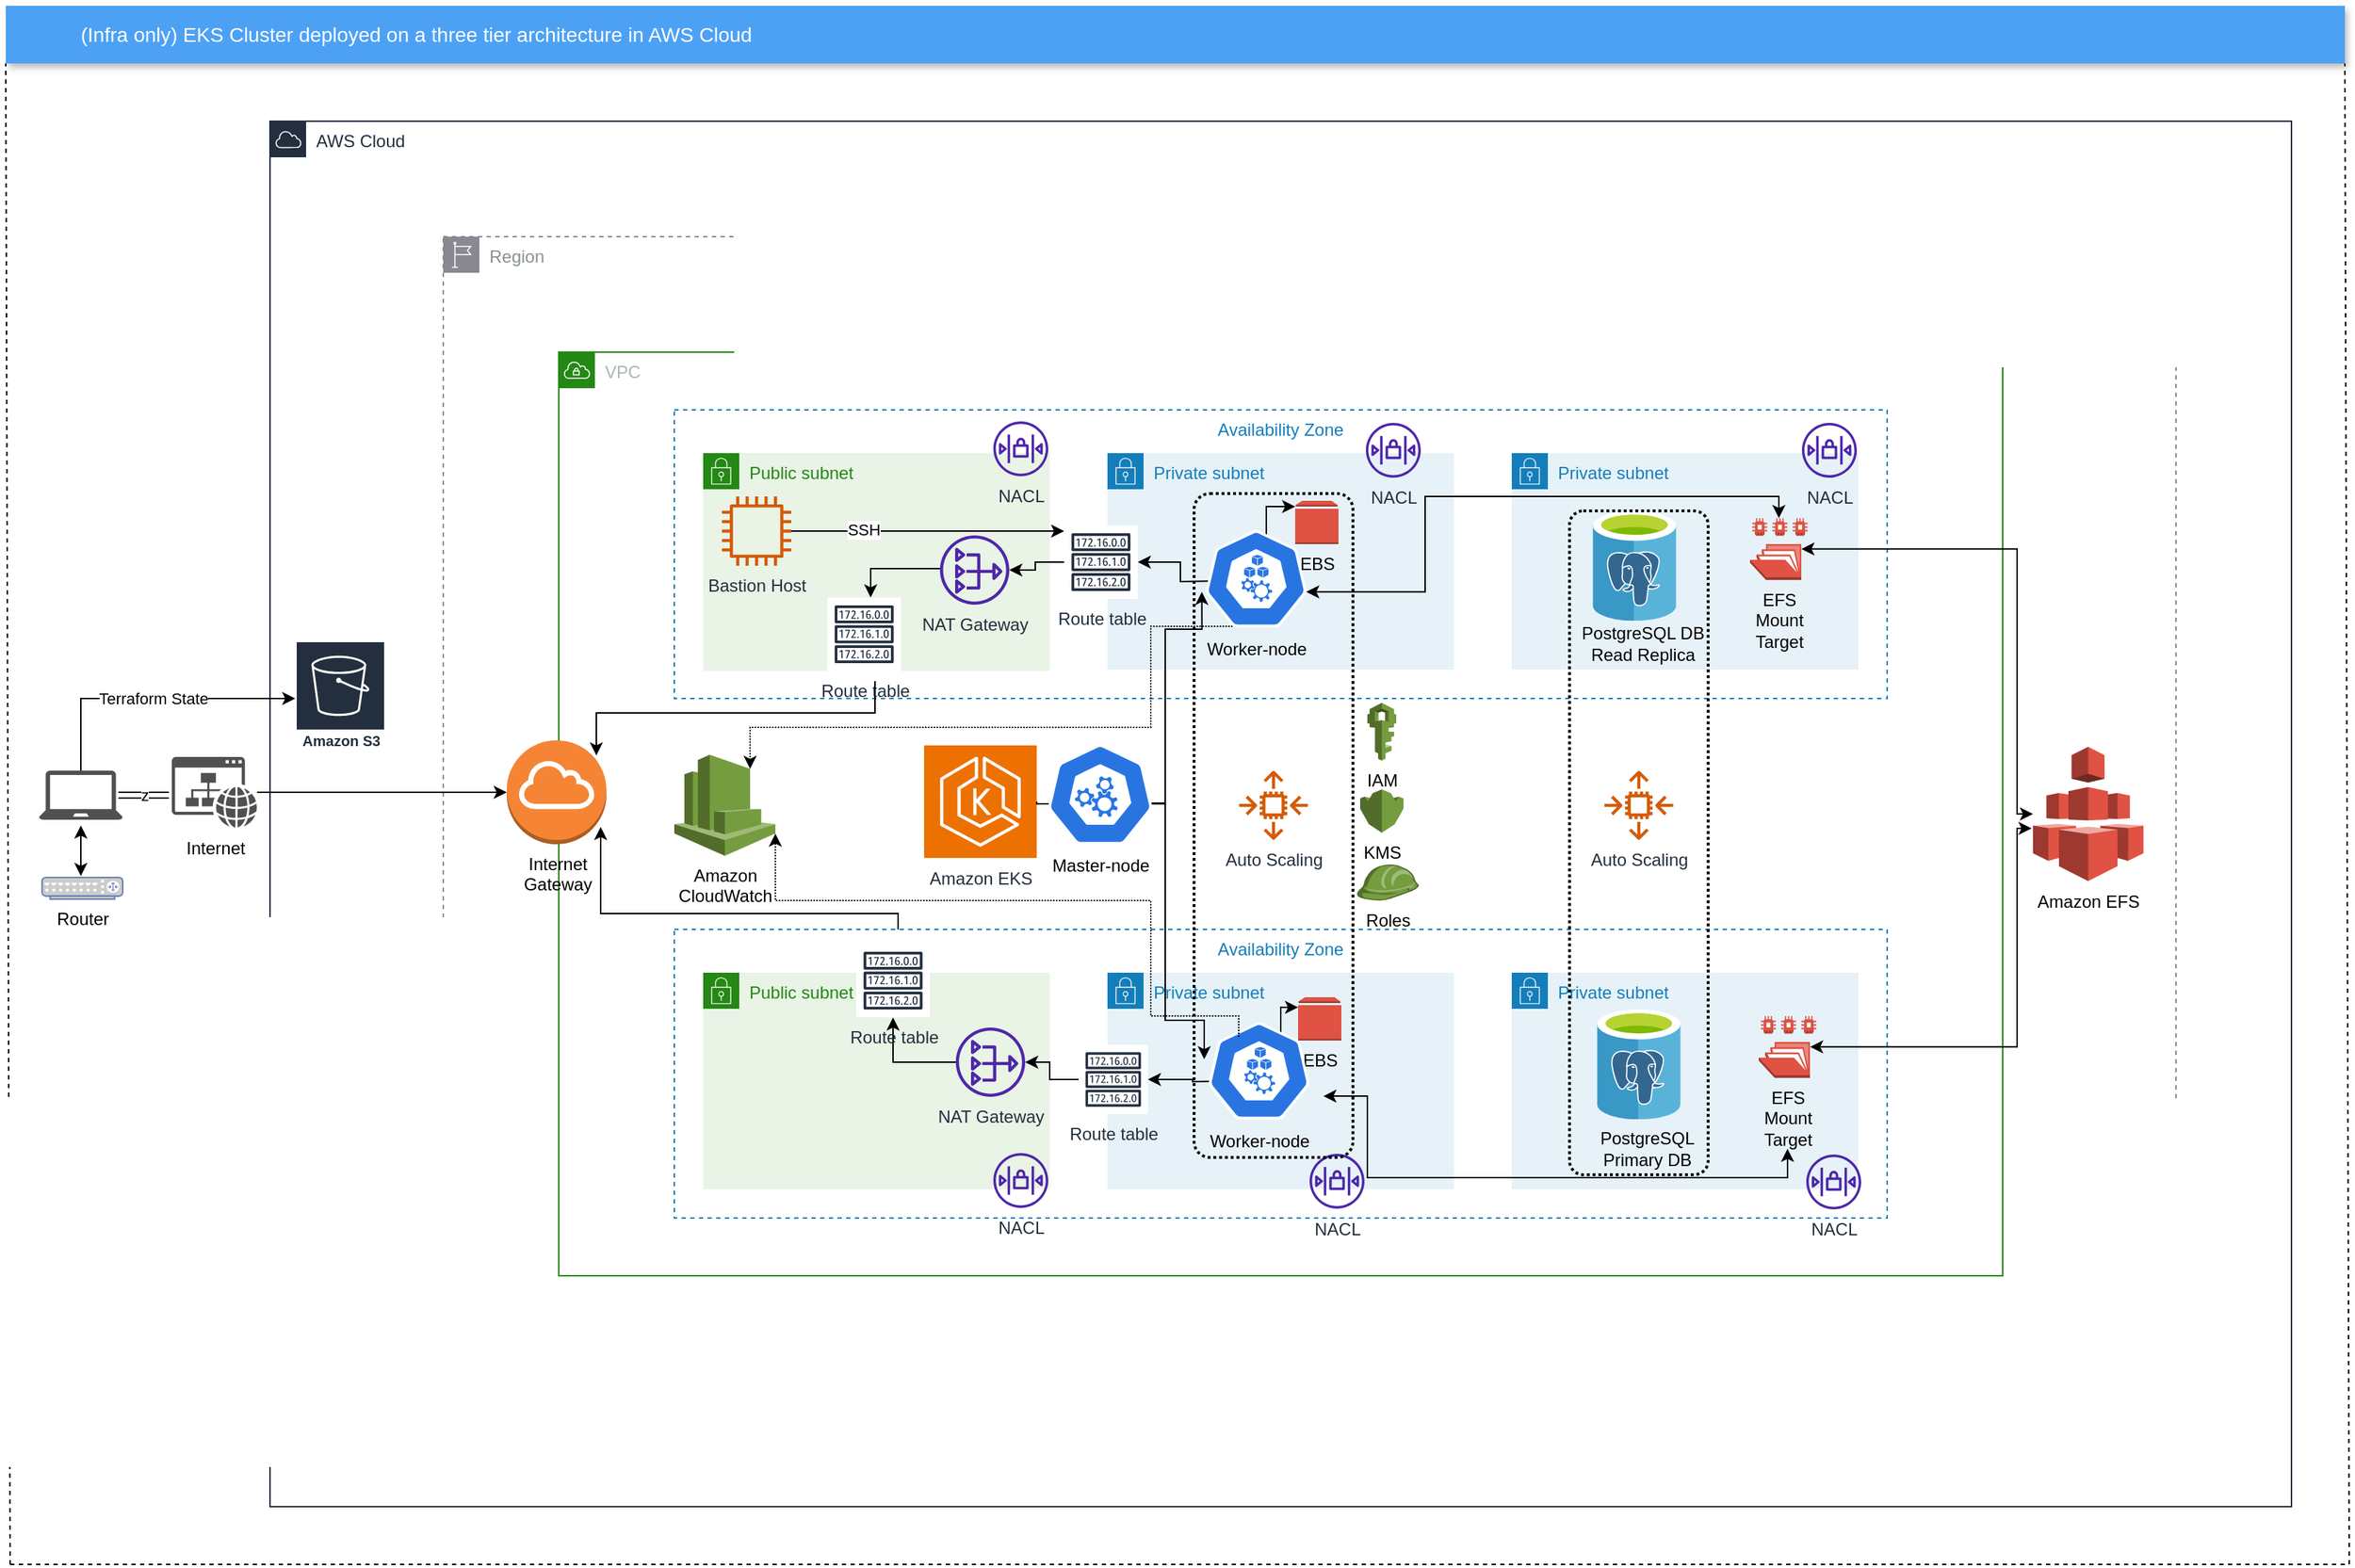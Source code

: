 <mxfile version="22.0.8" type="github">
  <diagram name="Page-1" id="8b6d7hMV0Gz6170TD7ij">
    <mxGraphModel dx="2521" dy="2465" grid="1" gridSize="10" guides="1" tooltips="1" connect="1" arrows="1" fold="1" page="1" pageScale="1" pageWidth="1654" pageHeight="1169" math="0" shadow="0">
      <root>
        <mxCell id="0" />
        <mxCell id="1" parent="0" />
        <mxCell id="zMahYsYN_JZd5JUXkMAy-1" value="Region" style="sketch=0;outlineConnect=0;gradientColor=none;html=1;whiteSpace=wrap;fontSize=12;fontStyle=0;shape=mxgraph.aws4.group;grIcon=mxgraph.aws4.group_region;strokeColor=#888991;fillColor=none;verticalAlign=top;align=left;spacingLeft=30;fontColor=#879196;dashed=1;" parent="1" vertex="1">
          <mxGeometry x="320" y="120" width="1200" height="800" as="geometry" />
        </mxCell>
        <mxCell id="zMahYsYN_JZd5JUXkMAy-6" value="VPC" style="points=[[0,0],[0.25,0],[0.5,0],[0.75,0],[1,0],[1,0.25],[1,0.5],[1,0.75],[1,1],[0.75,1],[0.5,1],[0.25,1],[0,1],[0,0.75],[0,0.5],[0,0.25]];outlineConnect=0;gradientColor=none;html=1;whiteSpace=wrap;fontSize=12;fontStyle=0;container=1;pointerEvents=0;collapsible=0;recursiveResize=0;shape=mxgraph.aws4.group;grIcon=mxgraph.aws4.group_vpc;strokeColor=#248814;fillColor=none;verticalAlign=top;align=left;spacingLeft=30;fontColor=#AAB7B8;dashed=0;" parent="1" vertex="1">
          <mxGeometry x="400" y="200" width="1000" height="640" as="geometry" />
        </mxCell>
        <mxCell id="zMahYsYN_JZd5JUXkMAy-7" value="Availability Zone" style="fillColor=none;strokeColor=#147EBA;dashed=1;verticalAlign=top;fontStyle=0;fontColor=#147EBA;whiteSpace=wrap;html=1;" parent="zMahYsYN_JZd5JUXkMAy-6" vertex="1">
          <mxGeometry x="80" y="40" width="840" height="200" as="geometry" />
        </mxCell>
        <mxCell id="zMahYsYN_JZd5JUXkMAy-8" value="Availability Zone" style="fillColor=none;strokeColor=#147EBA;dashed=1;verticalAlign=top;fontStyle=0;fontColor=#147EBA;whiteSpace=wrap;html=1;" parent="zMahYsYN_JZd5JUXkMAy-6" vertex="1">
          <mxGeometry x="80" y="400" width="840" height="200" as="geometry" />
        </mxCell>
        <mxCell id="zMahYsYN_JZd5JUXkMAy-39" value="Internet&lt;br&gt;Gateway" style="outlineConnect=0;dashed=0;verticalLabelPosition=bottom;verticalAlign=top;align=center;html=1;shape=mxgraph.aws3.internet_gateway;fillColor=#F58534;gradientColor=none;" parent="zMahYsYN_JZd5JUXkMAy-6" vertex="1">
          <mxGeometry x="-36" y="269" width="69" height="72" as="geometry" />
        </mxCell>
        <mxCell id="zMahYsYN_JZd5JUXkMAy-28" value="AWS Cloud" style="points=[[0,0],[0.25,0],[0.5,0],[0.75,0],[1,0],[1,0.25],[1,0.5],[1,0.75],[1,1],[0.75,1],[0.5,1],[0.25,1],[0,1],[0,0.75],[0,0.5],[0,0.25]];outlineConnect=0;gradientColor=none;html=1;whiteSpace=wrap;fontSize=12;fontStyle=0;container=1;pointerEvents=0;collapsible=0;recursiveResize=0;shape=mxgraph.aws4.group;grIcon=mxgraph.aws4.group_aws_cloud;strokeColor=#232F3E;fillColor=none;verticalAlign=top;align=left;spacingLeft=30;fontColor=#232F3E;dashed=0;" parent="1" vertex="1">
          <mxGeometry x="200" y="40" width="1400" height="960" as="geometry" />
        </mxCell>
        <mxCell id="zMahYsYN_JZd5JUXkMAy-44" value="Private subnet" style="points=[[0,0],[0.25,0],[0.5,0],[0.75,0],[1,0],[1,0.25],[1,0.5],[1,0.75],[1,1],[0.75,1],[0.5,1],[0.25,1],[0,1],[0,0.75],[0,0.5],[0,0.25]];outlineConnect=0;gradientColor=none;html=1;whiteSpace=wrap;fontSize=12;fontStyle=0;container=1;pointerEvents=0;collapsible=0;recursiveResize=0;shape=mxgraph.aws4.group;grIcon=mxgraph.aws4.group_security_group;grStroke=0;strokeColor=#147EBA;fillColor=#E6F2F8;verticalAlign=top;align=left;spacingLeft=30;fontColor=#147EBA;dashed=0;" parent="zMahYsYN_JZd5JUXkMAy-28" vertex="1">
          <mxGeometry x="580" y="230" width="240" height="150" as="geometry" />
        </mxCell>
        <mxCell id="zMahYsYN_JZd5JUXkMAy-93" style="edgeStyle=orthogonalEdgeStyle;rounded=0;orthogonalLoop=1;jettySize=auto;html=1;" parent="zMahYsYN_JZd5JUXkMAy-44" target="zMahYsYN_JZd5JUXkMAy-54" edge="1">
          <mxGeometry relative="1" as="geometry">
            <mxPoint x="80" y="88.5" as="sourcePoint" />
          </mxGeometry>
        </mxCell>
        <mxCell id="zMahYsYN_JZd5JUXkMAy-94" style="edgeStyle=orthogonalEdgeStyle;rounded=0;orthogonalLoop=1;jettySize=auto;html=1;" parent="zMahYsYN_JZd5JUXkMAy-44" target="zMahYsYN_JZd5JUXkMAy-79" edge="1">
          <mxGeometry relative="1" as="geometry">
            <Array as="points">
              <mxPoint x="110" y="37" />
            </Array>
            <mxPoint x="110" y="57" as="sourcePoint" />
          </mxGeometry>
        </mxCell>
        <mxCell id="zMahYsYN_JZd5JUXkMAy-54" value="Route table" style="sketch=0;outlineConnect=0;fontColor=#232F3E;gradientColor=none;strokeColor=#232F3E;fillColor=#ffffff;dashed=0;verticalLabelPosition=bottom;verticalAlign=top;align=center;html=1;fontSize=12;fontStyle=0;aspect=fixed;shape=mxgraph.aws4.resourceIcon;resIcon=mxgraph.aws4.route_table;" parent="zMahYsYN_JZd5JUXkMAy-44" vertex="1">
          <mxGeometry x="-30" y="50" width="51" height="51" as="geometry" />
        </mxCell>
        <mxCell id="zMahYsYN_JZd5JUXkMAy-79" value="EBS" style="outlineConnect=0;dashed=0;verticalLabelPosition=bottom;verticalAlign=top;align=center;html=1;shape=mxgraph.aws3.volume;fillColor=#E05243;gradientColor=none;" parent="zMahYsYN_JZd5JUXkMAy-44" vertex="1">
          <mxGeometry x="130" y="33" width="30" height="30" as="geometry" />
        </mxCell>
        <mxCell id="zMahYsYN_JZd5JUXkMAy-121" value="NACL" style="sketch=0;outlineConnect=0;fontColor=#232F3E;gradientColor=none;fillColor=#4D27AA;strokeColor=none;dashed=0;verticalLabelPosition=bottom;verticalAlign=top;align=center;html=1;fontSize=12;fontStyle=0;aspect=fixed;pointerEvents=1;shape=mxgraph.aws4.network_access_control_list;" parent="zMahYsYN_JZd5JUXkMAy-44" vertex="1">
          <mxGeometry x="179" y="-21" width="38" height="38" as="geometry" />
        </mxCell>
        <mxCell id="zMahYsYN_JZd5JUXkMAy-45" value="Private subnet" style="points=[[0,0],[0.25,0],[0.5,0],[0.75,0],[1,0],[1,0.25],[1,0.5],[1,0.75],[1,1],[0.75,1],[0.5,1],[0.25,1],[0,1],[0,0.75],[0,0.5],[0,0.25]];outlineConnect=0;gradientColor=none;html=1;whiteSpace=wrap;fontSize=12;fontStyle=0;container=1;pointerEvents=0;collapsible=0;recursiveResize=0;shape=mxgraph.aws4.group;grIcon=mxgraph.aws4.group_security_group;grStroke=0;strokeColor=#147EBA;fillColor=#E6F2F8;verticalAlign=top;align=left;spacingLeft=30;fontColor=#147EBA;dashed=0;" parent="zMahYsYN_JZd5JUXkMAy-28" vertex="1">
          <mxGeometry x="860" y="230" width="240" height="150" as="geometry" />
        </mxCell>
        <mxCell id="zMahYsYN_JZd5JUXkMAy-85" value="" style="image;sketch=0;aspect=fixed;html=1;points=[];align=center;fontSize=12;image=img/lib/mscae/Azure_Database_for_PostgreSQL_servers.svg;" parent="zMahYsYN_JZd5JUXkMAy-45" vertex="1">
          <mxGeometry x="56" y="39.84" width="58" height="76.32" as="geometry" />
        </mxCell>
        <mxCell id="zMahYsYN_JZd5JUXkMAy-88" value="PostgreSQL DB&lt;br&gt;Read Replica" style="text;strokeColor=none;align=center;fillColor=none;html=1;verticalAlign=middle;whiteSpace=wrap;rounded=0;" parent="zMahYsYN_JZd5JUXkMAy-45" vertex="1">
          <mxGeometry x="44" y="117.16" width="94" height="30" as="geometry" />
        </mxCell>
        <mxCell id="zMahYsYN_JZd5JUXkMAy-111" value="EFS &lt;br&gt;Mount&lt;br&gt;Target" style="outlineConnect=0;dashed=0;verticalLabelPosition=bottom;verticalAlign=top;align=center;html=1;shape=mxgraph.aws3.efs_share;fillColor=#E05243;gradientColor=none;" parent="zMahYsYN_JZd5JUXkMAy-45" vertex="1">
          <mxGeometry x="165" y="45" width="40" height="42.84" as="geometry" />
        </mxCell>
        <mxCell id="zMahYsYN_JZd5JUXkMAy-119" value="NACL" style="sketch=0;outlineConnect=0;fontColor=#232F3E;gradientColor=none;fillColor=#4D27AA;strokeColor=none;dashed=0;verticalLabelPosition=bottom;verticalAlign=top;align=center;html=1;fontSize=12;fontStyle=0;aspect=fixed;pointerEvents=1;shape=mxgraph.aws4.network_access_control_list;" parent="zMahYsYN_JZd5JUXkMAy-45" vertex="1">
          <mxGeometry x="201" y="-21" width="38" height="38" as="geometry" />
        </mxCell>
        <mxCell id="zMahYsYN_JZd5JUXkMAy-47" value="Private subnet" style="points=[[0,0],[0.25,0],[0.5,0],[0.75,0],[1,0],[1,0.25],[1,0.5],[1,0.75],[1,1],[0.75,1],[0.5,1],[0.25,1],[0,1],[0,0.75],[0,0.5],[0,0.25]];outlineConnect=0;gradientColor=none;html=1;whiteSpace=wrap;fontSize=12;fontStyle=0;container=1;pointerEvents=0;collapsible=0;recursiveResize=0;shape=mxgraph.aws4.group;grIcon=mxgraph.aws4.group_security_group;grStroke=0;strokeColor=#147EBA;fillColor=#E6F2F8;verticalAlign=top;align=left;spacingLeft=30;fontColor=#147EBA;dashed=0;" parent="zMahYsYN_JZd5JUXkMAy-28" vertex="1">
          <mxGeometry x="580" y="590" width="240" height="150" as="geometry" />
        </mxCell>
        <mxCell id="zMahYsYN_JZd5JUXkMAy-63" value="Route table" style="sketch=0;outlineConnect=0;fontColor=#232F3E;gradientColor=none;strokeColor=#232F3E;fillColor=#ffffff;dashed=0;verticalLabelPosition=bottom;verticalAlign=top;align=center;html=1;fontSize=12;fontStyle=0;aspect=fixed;shape=mxgraph.aws4.resourceIcon;resIcon=mxgraph.aws4.route_table;" parent="zMahYsYN_JZd5JUXkMAy-47" vertex="1">
          <mxGeometry x="-20" y="50" width="48" height="48" as="geometry" />
        </mxCell>
        <mxCell id="zMahYsYN_JZd5JUXkMAy-95" style="edgeStyle=orthogonalEdgeStyle;rounded=0;orthogonalLoop=1;jettySize=auto;html=1;" parent="zMahYsYN_JZd5JUXkMAy-47" target="zMahYsYN_JZd5JUXkMAy-63" edge="1">
          <mxGeometry relative="1" as="geometry">
            <mxPoint x="90" y="75" as="sourcePoint" />
          </mxGeometry>
        </mxCell>
        <mxCell id="zMahYsYN_JZd5JUXkMAy-96" style="edgeStyle=orthogonalEdgeStyle;rounded=0;orthogonalLoop=1;jettySize=auto;html=1;" parent="zMahYsYN_JZd5JUXkMAy-47" target="zMahYsYN_JZd5JUXkMAy-80" edge="1">
          <mxGeometry relative="1" as="geometry">
            <Array as="points">
              <mxPoint x="120" y="24" />
            </Array>
            <mxPoint x="120" y="43.5" as="sourcePoint" />
          </mxGeometry>
        </mxCell>
        <mxCell id="zMahYsYN_JZd5JUXkMAy-80" value="EBS" style="outlineConnect=0;dashed=0;verticalLabelPosition=bottom;verticalAlign=top;align=center;html=1;shape=mxgraph.aws3.volume;fillColor=#E05243;gradientColor=none;" parent="zMahYsYN_JZd5JUXkMAy-47" vertex="1">
          <mxGeometry x="132" y="17" width="30" height="30" as="geometry" />
        </mxCell>
        <mxCell id="zMahYsYN_JZd5JUXkMAy-118" value="NACL" style="sketch=0;outlineConnect=0;fontColor=#232F3E;gradientColor=none;fillColor=#4D27AA;strokeColor=none;dashed=0;verticalLabelPosition=bottom;verticalAlign=top;align=center;html=1;fontSize=12;fontStyle=0;aspect=fixed;pointerEvents=1;shape=mxgraph.aws4.network_access_control_list;" parent="zMahYsYN_JZd5JUXkMAy-47" vertex="1">
          <mxGeometry x="140" y="125.5" width="38" height="38" as="geometry" />
        </mxCell>
        <mxCell id="Ch-lbvPgT-3TGhZs1tBC-5" value="Worker-node" style="sketch=0;html=1;dashed=0;whitespace=wrap;fillColor=#2875E2;strokeColor=#ffffff;points=[[0.005,0.63,0],[0.1,0.2,0],[0.9,0.2,0],[0.5,0,0],[0.995,0.63,0],[0.72,0.99,0],[0.5,1,0],[0.28,0.99,0]];verticalLabelPosition=bottom;align=center;verticalAlign=top;shape=mxgraph.kubernetes.icon;prIcon=node" vertex="1" parent="zMahYsYN_JZd5JUXkMAy-47">
          <mxGeometry x="70" y="33" width="70" height="70" as="geometry" />
        </mxCell>
        <mxCell id="zMahYsYN_JZd5JUXkMAy-43" value="Public subnet" style="points=[[0,0],[0.25,0],[0.5,0],[0.75,0],[1,0],[1,0.25],[1,0.5],[1,0.75],[1,1],[0.75,1],[0.5,1],[0.25,1],[0,1],[0,0.75],[0,0.5],[0,0.25]];outlineConnect=0;gradientColor=none;html=1;whiteSpace=wrap;fontSize=12;fontStyle=0;container=1;pointerEvents=0;collapsible=0;recursiveResize=0;shape=mxgraph.aws4.group;grIcon=mxgraph.aws4.group_security_group;grStroke=0;strokeColor=#248814;fillColor=#E9F3E6;verticalAlign=top;align=left;spacingLeft=30;fontColor=#248814;dashed=0;" parent="zMahYsYN_JZd5JUXkMAy-28" vertex="1">
          <mxGeometry x="300" y="230" width="240" height="151" as="geometry" />
        </mxCell>
        <mxCell id="zMahYsYN_JZd5JUXkMAy-52" value="NAT Gateway&lt;br&gt;" style="sketch=0;outlineConnect=0;fontColor=#232F3E;gradientColor=none;fillColor=#4D27AA;strokeColor=none;dashed=0;verticalLabelPosition=bottom;verticalAlign=top;align=center;html=1;fontSize=12;fontStyle=0;aspect=fixed;pointerEvents=1;shape=mxgraph.aws4.nat_gateway;" parent="zMahYsYN_JZd5JUXkMAy-43" vertex="1">
          <mxGeometry x="164" y="57" width="48" height="48" as="geometry" />
        </mxCell>
        <mxCell id="zMahYsYN_JZd5JUXkMAy-49" value="Bastion Host" style="sketch=0;outlineConnect=0;fontColor=#232F3E;gradientColor=none;fillColor=#D45B07;strokeColor=none;dashed=0;verticalLabelPosition=bottom;verticalAlign=top;align=center;html=1;fontSize=12;fontStyle=0;aspect=fixed;pointerEvents=1;shape=mxgraph.aws4.instance2;" parent="zMahYsYN_JZd5JUXkMAy-43" vertex="1">
          <mxGeometry x="13" y="30" width="48" height="48" as="geometry" />
        </mxCell>
        <mxCell id="zMahYsYN_JZd5JUXkMAy-69" style="edgeStyle=orthogonalEdgeStyle;rounded=0;orthogonalLoop=1;jettySize=auto;html=1;startArrow=classic;startFill=1;endArrow=none;endFill=0;" parent="zMahYsYN_JZd5JUXkMAy-43" source="zMahYsYN_JZd5JUXkMAy-59" target="zMahYsYN_JZd5JUXkMAy-52" edge="1">
          <mxGeometry relative="1" as="geometry">
            <Array as="points">
              <mxPoint x="116" y="80" />
            </Array>
          </mxGeometry>
        </mxCell>
        <mxCell id="zMahYsYN_JZd5JUXkMAy-59" value="Route table" style="sketch=0;outlineConnect=0;fontColor=#232F3E;gradientColor=none;strokeColor=#232F3E;fillColor=#ffffff;dashed=0;verticalLabelPosition=bottom;verticalAlign=top;align=center;html=1;fontSize=12;fontStyle=0;aspect=fixed;shape=mxgraph.aws4.resourceIcon;resIcon=mxgraph.aws4.route_table;" parent="zMahYsYN_JZd5JUXkMAy-43" vertex="1">
          <mxGeometry x="86" y="100" width="51" height="51" as="geometry" />
        </mxCell>
        <mxCell id="zMahYsYN_JZd5JUXkMAy-122" value="NACL" style="sketch=0;outlineConnect=0;fontColor=#232F3E;gradientColor=none;fillColor=#4D27AA;strokeColor=none;dashed=0;verticalLabelPosition=bottom;verticalAlign=top;align=center;html=1;fontSize=12;fontStyle=0;aspect=fixed;pointerEvents=1;shape=mxgraph.aws4.network_access_control_list;" parent="zMahYsYN_JZd5JUXkMAy-43" vertex="1">
          <mxGeometry x="201" y="-22" width="38" height="38" as="geometry" />
        </mxCell>
        <mxCell id="zMahYsYN_JZd5JUXkMAy-46" value="Public subnet" style="points=[[0,0],[0.25,0],[0.5,0],[0.75,0],[1,0],[1,0.25],[1,0.5],[1,0.75],[1,1],[0.75,1],[0.5,1],[0.25,1],[0,1],[0,0.75],[0,0.5],[0,0.25]];outlineConnect=0;gradientColor=none;html=1;whiteSpace=wrap;fontSize=12;fontStyle=0;container=1;pointerEvents=0;collapsible=0;recursiveResize=0;shape=mxgraph.aws4.group;grIcon=mxgraph.aws4.group_security_group;grStroke=0;strokeColor=#248814;fillColor=#E9F3E6;verticalAlign=top;align=left;spacingLeft=30;fontColor=#248814;dashed=0;" parent="zMahYsYN_JZd5JUXkMAy-28" vertex="1">
          <mxGeometry x="300" y="590" width="240" height="150" as="geometry" />
        </mxCell>
        <mxCell id="zMahYsYN_JZd5JUXkMAy-65" style="edgeStyle=orthogonalEdgeStyle;rounded=0;orthogonalLoop=1;jettySize=auto;html=1;" parent="zMahYsYN_JZd5JUXkMAy-46" source="zMahYsYN_JZd5JUXkMAy-51" target="zMahYsYN_JZd5JUXkMAy-60" edge="1">
          <mxGeometry relative="1" as="geometry" />
        </mxCell>
        <mxCell id="zMahYsYN_JZd5JUXkMAy-51" value="NAT Gateway&lt;br&gt;" style="sketch=0;outlineConnect=0;fontColor=#232F3E;gradientColor=none;fillColor=#4D27AA;strokeColor=none;dashed=0;verticalLabelPosition=bottom;verticalAlign=top;align=center;html=1;fontSize=12;fontStyle=0;aspect=fixed;pointerEvents=1;shape=mxgraph.aws4.nat_gateway;" parent="zMahYsYN_JZd5JUXkMAy-46" vertex="1">
          <mxGeometry x="175" y="38" width="48" height="48" as="geometry" />
        </mxCell>
        <mxCell id="zMahYsYN_JZd5JUXkMAy-60" value="Route table" style="sketch=0;outlineConnect=0;fontColor=#232F3E;gradientColor=none;strokeColor=#232F3E;fillColor=#ffffff;dashed=0;verticalLabelPosition=bottom;verticalAlign=top;align=center;html=1;fontSize=12;fontStyle=0;aspect=fixed;shape=mxgraph.aws4.resourceIcon;resIcon=mxgraph.aws4.route_table;" parent="zMahYsYN_JZd5JUXkMAy-46" vertex="1">
          <mxGeometry x="106" y="-20" width="51" height="51" as="geometry" />
        </mxCell>
        <mxCell id="zMahYsYN_JZd5JUXkMAy-123" value="NACL" style="sketch=0;outlineConnect=0;fontColor=#232F3E;gradientColor=none;fillColor=#4D27AA;strokeColor=none;dashed=0;verticalLabelPosition=bottom;verticalAlign=top;align=center;html=1;fontSize=12;fontStyle=0;aspect=fixed;pointerEvents=1;shape=mxgraph.aws4.network_access_control_list;" parent="zMahYsYN_JZd5JUXkMAy-46" vertex="1">
          <mxGeometry x="201" y="125" width="38" height="38" as="geometry" />
        </mxCell>
        <mxCell id="zMahYsYN_JZd5JUXkMAy-26" value="IAM" style="outlineConnect=0;dashed=0;verticalLabelPosition=bottom;verticalAlign=top;align=center;html=1;shape=mxgraph.aws3.iam;fillColor=#759C3E;gradientColor=none;" parent="zMahYsYN_JZd5JUXkMAy-28" vertex="1">
          <mxGeometry x="760" y="403" width="20" height="40" as="geometry" />
        </mxCell>
        <mxCell id="zMahYsYN_JZd5JUXkMAy-48" value="Private subnet" style="points=[[0,0],[0.25,0],[0.5,0],[0.75,0],[1,0],[1,0.25],[1,0.5],[1,0.75],[1,1],[0.75,1],[0.5,1],[0.25,1],[0,1],[0,0.75],[0,0.5],[0,0.25]];outlineConnect=0;gradientColor=none;html=1;whiteSpace=wrap;fontSize=12;fontStyle=0;container=1;pointerEvents=0;collapsible=0;recursiveResize=0;shape=mxgraph.aws4.group;grIcon=mxgraph.aws4.group_security_group;grStroke=0;strokeColor=#147EBA;fillColor=#E6F2F8;verticalAlign=top;align=left;spacingLeft=30;fontColor=#147EBA;dashed=0;" parent="zMahYsYN_JZd5JUXkMAy-28" vertex="1">
          <mxGeometry x="860" y="590" width="240" height="150" as="geometry" />
        </mxCell>
        <mxCell id="zMahYsYN_JZd5JUXkMAy-89" value="" style="image;sketch=0;aspect=fixed;html=1;points=[];align=center;fontSize=12;image=img/lib/mscae/Azure_Database_for_PostgreSQL_servers.svg;" parent="zMahYsYN_JZd5JUXkMAy-48" vertex="1">
          <mxGeometry x="59" y="25.34" width="58" height="76.32" as="geometry" />
        </mxCell>
        <mxCell id="zMahYsYN_JZd5JUXkMAy-90" value="PostgreSQL&lt;br&gt;Primary DB" style="text;strokeColor=none;align=center;fillColor=none;html=1;verticalAlign=middle;whiteSpace=wrap;rounded=0;" parent="zMahYsYN_JZd5JUXkMAy-48" vertex="1">
          <mxGeometry x="47" y="106.66" width="94" height="30" as="geometry" />
        </mxCell>
        <mxCell id="zMahYsYN_JZd5JUXkMAy-57" style="edgeStyle=orthogonalEdgeStyle;rounded=0;orthogonalLoop=1;jettySize=auto;html=1;" parent="zMahYsYN_JZd5JUXkMAy-28" source="zMahYsYN_JZd5JUXkMAy-54" target="zMahYsYN_JZd5JUXkMAy-52" edge="1">
          <mxGeometry relative="1" as="geometry" />
        </mxCell>
        <mxCell id="zMahYsYN_JZd5JUXkMAy-64" style="edgeStyle=orthogonalEdgeStyle;rounded=0;orthogonalLoop=1;jettySize=auto;html=1;" parent="zMahYsYN_JZd5JUXkMAy-28" source="zMahYsYN_JZd5JUXkMAy-63" target="zMahYsYN_JZd5JUXkMAy-51" edge="1">
          <mxGeometry relative="1" as="geometry" />
        </mxCell>
        <mxCell id="zMahYsYN_JZd5JUXkMAy-74" style="edgeStyle=orthogonalEdgeStyle;rounded=0;orthogonalLoop=1;jettySize=auto;html=1;" parent="zMahYsYN_JZd5JUXkMAy-28" source="zMahYsYN_JZd5JUXkMAy-49" target="zMahYsYN_JZd5JUXkMAy-54" edge="1">
          <mxGeometry relative="1" as="geometry">
            <Array as="points">
              <mxPoint x="500" y="284" />
              <mxPoint x="500" y="284" />
            </Array>
          </mxGeometry>
        </mxCell>
        <mxCell id="zMahYsYN_JZd5JUXkMAy-75" value="SSH" style="edgeLabel;html=1;align=center;verticalAlign=middle;resizable=0;points=[];" parent="zMahYsYN_JZd5JUXkMAy-74" vertex="1" connectable="0">
          <mxGeometry x="-0.487" y="2" relative="1" as="geometry">
            <mxPoint x="1" y="1" as="offset" />
          </mxGeometry>
        </mxCell>
        <mxCell id="zMahYsYN_JZd5JUXkMAy-81" value="Auto Scaling" style="sketch=0;outlineConnect=0;fontColor=#232F3E;gradientColor=none;fillColor=#D45B07;strokeColor=none;dashed=0;verticalLabelPosition=bottom;verticalAlign=top;align=center;html=1;fontSize=12;fontStyle=0;aspect=fixed;pointerEvents=1;shape=mxgraph.aws4.auto_scaling2;" parent="zMahYsYN_JZd5JUXkMAy-28" vertex="1">
          <mxGeometry x="671" y="450" width="48" height="48" as="geometry" />
        </mxCell>
        <mxCell id="zMahYsYN_JZd5JUXkMAy-82" value="Auto Scaling" style="sketch=0;outlineConnect=0;fontColor=#232F3E;gradientColor=none;fillColor=#D45B07;strokeColor=none;dashed=0;verticalLabelPosition=bottom;verticalAlign=top;align=center;html=1;fontSize=12;fontStyle=0;aspect=fixed;pointerEvents=1;shape=mxgraph.aws4.auto_scaling2;" parent="zMahYsYN_JZd5JUXkMAy-28" vertex="1">
          <mxGeometry x="924" y="450" width="48" height="48" as="geometry" />
        </mxCell>
        <mxCell id="zMahYsYN_JZd5JUXkMAy-114" style="edgeStyle=orthogonalEdgeStyle;rounded=0;orthogonalLoop=1;jettySize=auto;html=1;entryX=0.992;entryY=0.794;entryDx=0;entryDy=0;entryPerimeter=0;startArrow=classic;startFill=1;" parent="zMahYsYN_JZd5JUXkMAy-28" edge="1">
          <mxGeometry relative="1" as="geometry">
            <mxPoint x="1051" y="712" as="sourcePoint" />
            <mxPoint x="729.52" y="675.522" as="targetPoint" />
            <Array as="points">
              <mxPoint x="1051" y="732" />
              <mxPoint x="760" y="732" />
              <mxPoint x="760" y="676" />
            </Array>
          </mxGeometry>
        </mxCell>
        <mxCell id="zMahYsYN_JZd5JUXkMAy-112" value="EFS &lt;br&gt;Mount&lt;br&gt;Target" style="outlineConnect=0;dashed=0;verticalLabelPosition=bottom;verticalAlign=top;align=center;html=1;shape=mxgraph.aws3.efs_share;fillColor=#E05243;gradientColor=none;" parent="zMahYsYN_JZd5JUXkMAy-28" vertex="1">
          <mxGeometry x="1031" y="620" width="40" height="42.84" as="geometry" />
        </mxCell>
        <mxCell id="zMahYsYN_JZd5JUXkMAy-120" value="NACL" style="sketch=0;outlineConnect=0;fontColor=#232F3E;gradientColor=none;fillColor=#4D27AA;strokeColor=none;dashed=0;verticalLabelPosition=bottom;verticalAlign=top;align=center;html=1;fontSize=12;fontStyle=0;aspect=fixed;pointerEvents=1;shape=mxgraph.aws4.network_access_control_list;" parent="zMahYsYN_JZd5JUXkMAy-28" vertex="1">
          <mxGeometry x="1064" y="716" width="38" height="38" as="geometry" />
        </mxCell>
        <mxCell id="zMahYsYN_JZd5JUXkMAy-127" value="Amazon&lt;br&gt;CloudWatch" style="outlineConnect=0;dashed=0;verticalLabelPosition=bottom;verticalAlign=top;align=center;html=1;shape=mxgraph.aws3.cloudwatch;fillColor=#759C3E;gradientColor=none;" parent="zMahYsYN_JZd5JUXkMAy-28" vertex="1">
          <mxGeometry x="280" y="439" width="70" height="70" as="geometry" />
        </mxCell>
        <mxCell id="zMahYsYN_JZd5JUXkMAy-129" style="edgeStyle=orthogonalEdgeStyle;rounded=0;orthogonalLoop=1;jettySize=auto;html=1;exitX=0.015;exitY=0.015;exitDx=0;exitDy=0;exitPerimeter=0;entryX=1;entryY=0.78;entryDx=0;entryDy=0;entryPerimeter=0;dashed=1;dashPattern=1 1;" parent="zMahYsYN_JZd5JUXkMAy-28" target="zMahYsYN_JZd5JUXkMAy-127" edge="1">
          <mxGeometry relative="1" as="geometry">
            <Array as="points">
              <mxPoint x="671" y="620" />
              <mxPoint x="610" y="620" />
              <mxPoint x="610" y="540" />
              <mxPoint x="350" y="540" />
            </Array>
            <mxPoint x="670.9" y="634.445" as="sourcePoint" />
          </mxGeometry>
        </mxCell>
        <mxCell id="zMahYsYN_JZd5JUXkMAy-130" style="edgeStyle=orthogonalEdgeStyle;rounded=0;orthogonalLoop=1;jettySize=auto;html=1;exitX=0.23;exitY=0.77;exitDx=0;exitDy=0;exitPerimeter=0;entryX=0.75;entryY=0.14;entryDx=0;entryDy=0;entryPerimeter=0;dashed=1;dashPattern=1 1;" parent="zMahYsYN_JZd5JUXkMAy-28" target="zMahYsYN_JZd5JUXkMAy-127" edge="1">
          <mxGeometry relative="1" as="geometry">
            <Array as="points">
              <mxPoint x="680" y="336" />
              <mxPoint x="680" y="350" />
              <mxPoint x="610" y="350" />
              <mxPoint x="610" y="420" />
              <mxPoint x="333" y="420" />
            </Array>
            <mxPoint x="673.8" y="335.51" as="sourcePoint" />
          </mxGeometry>
        </mxCell>
        <mxCell id="zMahYsYN_JZd5JUXkMAy-92" value="" style="rounded=1;arcSize=10;dashed=1;fillColor=none;gradientColor=none;dashPattern=1 1;strokeWidth=2;" parent="zMahYsYN_JZd5JUXkMAy-28" vertex="1">
          <mxGeometry x="900" y="270" width="96" height="460" as="geometry" />
        </mxCell>
        <mxCell id="Ch-lbvPgT-3TGhZs1tBC-14" value="Roles" style="outlineConnect=0;dashed=0;verticalLabelPosition=bottom;verticalAlign=top;align=center;html=1;shape=mxgraph.aws3.role;fillColor=#759C3E;gradientColor=none;" vertex="1" parent="zMahYsYN_JZd5JUXkMAy-28">
          <mxGeometry x="752.38" y="515" width="43.25" height="25" as="geometry" />
        </mxCell>
        <mxCell id="Ch-lbvPgT-3TGhZs1tBC-15" value="KMS" style="outlineConnect=0;dashed=0;verticalLabelPosition=bottom;verticalAlign=top;align=center;html=1;shape=mxgraph.aws3.kms;fillColor=#759C3E;gradientColor=none;" vertex="1" parent="zMahYsYN_JZd5JUXkMAy-28">
          <mxGeometry x="755" y="463" width="30" height="30" as="geometry" />
        </mxCell>
        <mxCell id="Ch-lbvPgT-3TGhZs1tBC-16" value="Amazon S3" style="sketch=0;outlineConnect=0;fontColor=#232F3E;gradientColor=none;strokeColor=#ffffff;fillColor=#232F3E;dashed=0;verticalLabelPosition=middle;verticalAlign=bottom;align=center;html=1;whiteSpace=wrap;fontSize=10;fontStyle=1;spacing=3;shape=mxgraph.aws4.productIcon;prIcon=mxgraph.aws4.s3;" vertex="1" parent="zMahYsYN_JZd5JUXkMAy-28">
          <mxGeometry x="17.5" y="360" width="62.5" height="79" as="geometry" />
        </mxCell>
        <mxCell id="zMahYsYN_JZd5JUXkMAy-22" value="" style="edgeStyle=orthogonalEdgeStyle;rounded=0;orthogonalLoop=1;jettySize=auto;html=1;startArrow=classic;startFill=1;" parent="1" edge="1">
          <mxGeometry relative="1" as="geometry">
            <mxPoint x="69" y="528" as="sourcePoint" />
            <mxPoint x="69" y="563" as="targetPoint" />
          </mxGeometry>
        </mxCell>
        <mxCell id="Ch-lbvPgT-3TGhZs1tBC-18" value="Terraform State" style="edgeStyle=orthogonalEdgeStyle;rounded=0;orthogonalLoop=1;jettySize=auto;html=1;" edge="1" parent="1" source="zMahYsYN_JZd5JUXkMAy-11" target="Ch-lbvPgT-3TGhZs1tBC-16">
          <mxGeometry relative="1" as="geometry">
            <mxPoint x="80" y="250" as="targetPoint" />
            <Array as="points">
              <mxPoint x="69" y="440" />
            </Array>
          </mxGeometry>
        </mxCell>
        <mxCell id="zMahYsYN_JZd5JUXkMAy-11" value="" style="sketch=0;pointerEvents=1;shadow=0;dashed=0;html=1;strokeColor=none;fillColor=#505050;labelPosition=center;verticalLabelPosition=bottom;verticalAlign=top;outlineConnect=0;align=center;shape=mxgraph.office.devices.laptop;" parent="1" vertex="1">
          <mxGeometry x="40" y="490" width="58" height="34" as="geometry" />
        </mxCell>
        <mxCell id="zMahYsYN_JZd5JUXkMAy-18" value="z" style="rounded=0;orthogonalLoop=1;jettySize=auto;html=1;endArrow=classic;endFill=1;shape=link;" parent="1" edge="1">
          <mxGeometry relative="1" as="geometry">
            <mxPoint x="130" y="507" as="sourcePoint" />
            <mxPoint x="95" y="507" as="targetPoint" />
          </mxGeometry>
        </mxCell>
        <mxCell id="zMahYsYN_JZd5JUXkMAy-41" style="edgeStyle=orthogonalEdgeStyle;rounded=0;orthogonalLoop=1;jettySize=auto;html=1;" parent="1" source="zMahYsYN_JZd5JUXkMAy-12" target="zMahYsYN_JZd5JUXkMAy-39" edge="1">
          <mxGeometry relative="1" as="geometry" />
        </mxCell>
        <mxCell id="zMahYsYN_JZd5JUXkMAy-12" value="Internet" style="sketch=0;pointerEvents=1;shadow=0;dashed=0;html=1;strokeColor=none;fillColor=#505050;labelPosition=center;verticalLabelPosition=bottom;verticalAlign=top;outlineConnect=0;align=center;shape=mxgraph.office.concepts.website;" parent="1" vertex="1">
          <mxGeometry x="132" y="480.5" width="59" height="49" as="geometry" />
        </mxCell>
        <mxCell id="zMahYsYN_JZd5JUXkMAy-23" value="&lt;font color=&quot;#000000&quot;&gt;Router&lt;/font&gt;" style="fontColor=#0066CC;verticalAlign=top;verticalLabelPosition=bottom;labelPosition=center;align=center;html=1;outlineConnect=0;fillColor=#CCCCCC;strokeColor=#6881B3;gradientColor=none;gradientDirection=north;strokeWidth=2;shape=mxgraph.networks.router;" parent="1" vertex="1">
          <mxGeometry x="42.13" y="564" width="55.87" height="15" as="geometry" />
        </mxCell>
        <mxCell id="zMahYsYN_JZd5JUXkMAy-116" style="edgeStyle=orthogonalEdgeStyle;rounded=0;orthogonalLoop=1;jettySize=auto;html=1;entryX=0.89;entryY=0.5;entryDx=0;entryDy=0;entryPerimeter=0;startArrow=classic;startFill=1;" parent="1" source="zMahYsYN_JZd5JUXkMAy-37" target="zMahYsYN_JZd5JUXkMAy-111" edge="1">
          <mxGeometry relative="1" as="geometry">
            <Array as="points">
              <mxPoint x="1410" y="520" />
              <mxPoint x="1410" y="336" />
            </Array>
          </mxGeometry>
        </mxCell>
        <mxCell id="zMahYsYN_JZd5JUXkMAy-37" value="Amazon EFS" style="outlineConnect=0;dashed=0;verticalLabelPosition=bottom;verticalAlign=top;align=center;html=1;shape=mxgraph.aws3.efs;fillColor=#E05243;gradientColor=none;" parent="1" vertex="1">
          <mxGeometry x="1421" y="473.5" width="76.5" height="93" as="geometry" />
        </mxCell>
        <mxCell id="zMahYsYN_JZd5JUXkMAy-70" style="edgeStyle=orthogonalEdgeStyle;rounded=0;orthogonalLoop=1;jettySize=auto;html=1;" parent="1" edge="1">
          <mxGeometry relative="1" as="geometry">
            <mxPoint x="635" y="600" as="sourcePoint" />
            <mxPoint x="429" y="529" as="targetPoint" />
            <Array as="points">
              <mxPoint x="635" y="589" />
              <mxPoint x="429" y="589" />
            </Array>
          </mxGeometry>
        </mxCell>
        <mxCell id="zMahYsYN_JZd5JUXkMAy-71" style="edgeStyle=orthogonalEdgeStyle;rounded=0;orthogonalLoop=1;jettySize=auto;html=1;entryX=0.855;entryY=0.145;entryDx=0;entryDy=0;entryPerimeter=0;" parent="1" edge="1">
          <mxGeometry relative="1" as="geometry">
            <mxPoint x="619" y="428" as="sourcePoint" />
            <mxPoint x="425.995" y="479.44" as="targetPoint" />
            <Array as="points">
              <mxPoint x="619" y="450" />
              <mxPoint x="426" y="450" />
            </Array>
          </mxGeometry>
        </mxCell>
        <mxCell id="zMahYsYN_JZd5JUXkMAy-117" style="edgeStyle=orthogonalEdgeStyle;rounded=0;orthogonalLoop=1;jettySize=auto;html=1;entryX=0.89;entryY=0.5;entryDx=0;entryDy=0;entryPerimeter=0;startArrow=classic;startFill=1;" parent="1" target="zMahYsYN_JZd5JUXkMAy-112" edge="1">
          <mxGeometry relative="1" as="geometry">
            <mxPoint x="1420" y="530" as="sourcePoint" />
            <mxPoint x="1271" y="346" as="targetPoint" />
            <Array as="points">
              <mxPoint x="1410" y="530" />
              <mxPoint x="1410" y="681" />
            </Array>
          </mxGeometry>
        </mxCell>
        <mxCell id="Ch-lbvPgT-3TGhZs1tBC-6" value="Worker-node" style="sketch=0;html=1;dashed=0;whitespace=wrap;fillColor=#2875E2;strokeColor=#ffffff;points=[[0.005,0.63,0],[0.1,0.2,0],[0.9,0.2,0],[0.5,0,0],[0.995,0.63,0],[0.72,0.99,0],[0.5,1,0],[0.28,0.99,0]];verticalLabelPosition=bottom;align=center;verticalAlign=top;shape=mxgraph.kubernetes.icon;prIcon=node" vertex="1" parent="1">
          <mxGeometry x="848" y="322" width="70" height="70" as="geometry" />
        </mxCell>
        <mxCell id="zMahYsYN_JZd5JUXkMAy-113" style="edgeStyle=orthogonalEdgeStyle;rounded=0;orthogonalLoop=1;jettySize=auto;html=1;entryX=0.995;entryY=0.63;entryDx=0;entryDy=0;entryPerimeter=0;startArrow=classic;startFill=1;" parent="1" edge="1">
          <mxGeometry relative="1" as="geometry">
            <Array as="points">
              <mxPoint x="1245" y="300" />
              <mxPoint x="1000" y="300" />
              <mxPoint x="1000" y="366" />
            </Array>
            <mxPoint x="1245" y="315" as="sourcePoint" />
            <mxPoint x="917.65" y="366.1" as="targetPoint" />
          </mxGeometry>
        </mxCell>
        <mxCell id="Ch-lbvPgT-3TGhZs1tBC-8" value="Amazon EKS" style="sketch=0;points=[[0,0,0],[0.25,0,0],[0.5,0,0],[0.75,0,0],[1,0,0],[0,1,0],[0.25,1,0],[0.5,1,0],[0.75,1,0],[1,1,0],[0,0.25,0],[0,0.5,0],[0,0.75,0],[1,0.25,0],[1,0.5,0],[1,0.75,0]];outlineConnect=0;fontColor=#232F3E;fillColor=#ED7100;strokeColor=#ffffff;dashed=0;verticalLabelPosition=bottom;verticalAlign=top;align=center;html=1;fontSize=12;fontStyle=0;aspect=fixed;shape=mxgraph.aws4.resourceIcon;resIcon=mxgraph.aws4.eks;" vertex="1" parent="1">
          <mxGeometry x="653" y="472.5" width="78" height="78" as="geometry" />
        </mxCell>
        <mxCell id="Ch-lbvPgT-3TGhZs1tBC-9" style="edgeStyle=orthogonalEdgeStyle;rounded=0;orthogonalLoop=1;jettySize=auto;html=1;entryX=0.005;entryY=0.63;entryDx=0;entryDy=0;entryPerimeter=0;" edge="1" parent="1">
          <mxGeometry relative="1" as="geometry">
            <mxPoint x="809" y="512.5" as="sourcePoint" />
            <mxPoint x="845.35" y="366.1" as="targetPoint" />
            <Array as="points">
              <mxPoint x="820" y="513" />
              <mxPoint x="820" y="392" />
              <mxPoint x="845" y="392" />
            </Array>
          </mxGeometry>
        </mxCell>
        <mxCell id="Ch-lbvPgT-3TGhZs1tBC-10" style="edgeStyle=orthogonalEdgeStyle;rounded=0;orthogonalLoop=1;jettySize=auto;html=1;exitX=1;exitY=0.5;exitDx=0;exitDy=0;exitPerimeter=0;" edge="1" parent="1" source="Ch-lbvPgT-3TGhZs1tBC-8">
          <mxGeometry relative="1" as="geometry">
            <mxPoint x="809" y="512.5" as="sourcePoint" />
            <mxPoint x="847" y="690" as="targetPoint" />
            <Array as="points">
              <mxPoint x="820" y="513" />
              <mxPoint x="820" y="663" />
              <mxPoint x="847" y="663" />
            </Array>
          </mxGeometry>
        </mxCell>
        <mxCell id="zMahYsYN_JZd5JUXkMAy-91" value="" style="rounded=1;arcSize=10;dashed=1;fillColor=none;gradientColor=none;dashPattern=1 1;strokeWidth=2;shadow=0;glass=0;" parent="1" vertex="1">
          <mxGeometry x="840" y="298" width="110" height="460" as="geometry" />
        </mxCell>
        <mxCell id="Ch-lbvPgT-3TGhZs1tBC-24" value="(Infra only) EKS Cluster deployed on a three tier architecture in AWS Cloud" style="fillColor=#4DA1F5;strokeColor=none;shadow=1;gradientColor=none;fontSize=14;align=left;spacingLeft=50;fontColor=#ffffff;whiteSpace=wrap;html=1;" vertex="1" parent="1">
          <mxGeometry x="17" y="-40" width="1620" height="40" as="geometry" />
        </mxCell>
        <mxCell id="Ch-lbvPgT-3TGhZs1tBC-27" value="" style="endArrow=none;dashed=1;html=1;rounded=0;entryX=0;entryY=1;entryDx=0;entryDy=0;" edge="1" parent="1" target="Ch-lbvPgT-3TGhZs1tBC-24">
          <mxGeometry width="50" height="50" relative="1" as="geometry">
            <mxPoint x="20" y="1040" as="sourcePoint" />
            <mxPoint x="700" y="496" as="targetPoint" />
          </mxGeometry>
        </mxCell>
        <mxCell id="Ch-lbvPgT-3TGhZs1tBC-28" value="" style="endArrow=none;dashed=1;html=1;rounded=0;" edge="1" parent="1">
          <mxGeometry width="50" height="50" relative="1" as="geometry">
            <mxPoint x="20" y="1040" as="sourcePoint" />
            <mxPoint x="1640" y="1040" as="targetPoint" />
          </mxGeometry>
        </mxCell>
        <mxCell id="Ch-lbvPgT-3TGhZs1tBC-29" value="" style="endArrow=none;dashed=1;html=1;rounded=0;entryX=1;entryY=1;entryDx=0;entryDy=0;" edge="1" parent="1" target="Ch-lbvPgT-3TGhZs1tBC-24">
          <mxGeometry width="50" height="50" relative="1" as="geometry">
            <mxPoint x="1640" y="1040" as="sourcePoint" />
            <mxPoint x="30" y="-30" as="targetPoint" />
          </mxGeometry>
        </mxCell>
        <mxCell id="Ch-lbvPgT-3TGhZs1tBC-30" value="Master-node" style="sketch=0;html=1;dashed=0;whitespace=wrap;fillColor=#2875E2;strokeColor=#ffffff;points=[[0.005,0.63,0],[0.1,0.2,0],[0.9,0.2,0],[0.5,0,0],[0.995,0.63,0],[0.72,0.99,0],[0.5,1,0],[0.28,0.99,0]];verticalLabelPosition=bottom;align=center;verticalAlign=top;shape=mxgraph.kubernetes.icon;prIcon=master" vertex="1" parent="1">
          <mxGeometry x="735" y="471.5" width="80" height="70" as="geometry" />
        </mxCell>
      </root>
    </mxGraphModel>
  </diagram>
</mxfile>
